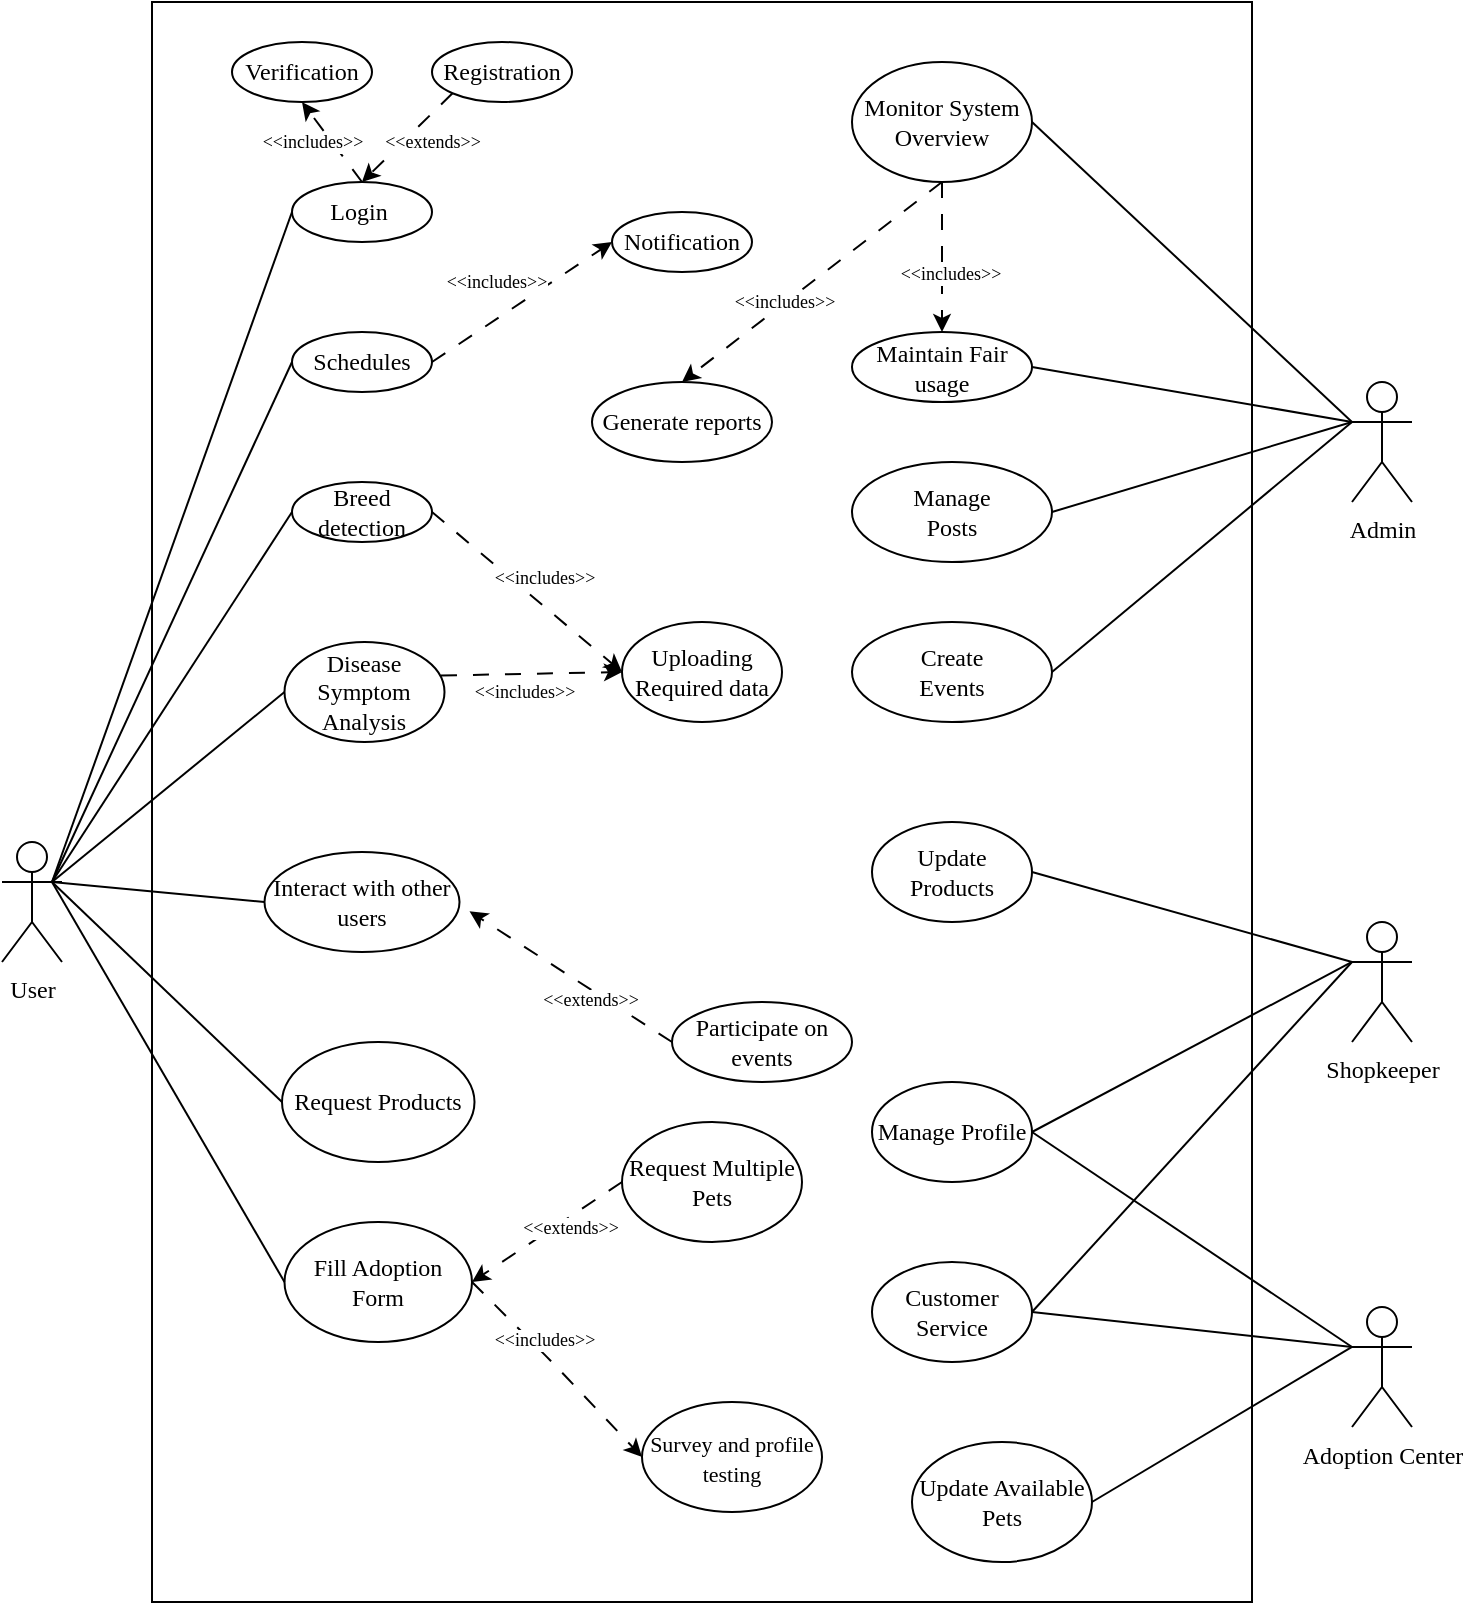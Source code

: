 <mxfile>
    <diagram name="Page-1" id="iORbgnvBgippz8paIsoZ">
        <mxGraphModel dx="1952" dy="1438" grid="1" gridSize="10" guides="1" tooltips="1" connect="1" arrows="1" fold="1" page="1" pageScale="1" pageWidth="850" pageHeight="1100" math="0" shadow="0">
            <root>
                <mxCell id="0"/>
                <mxCell id="1" parent="0"/>
                <mxCell id="1Ty97zVubNSYN03ZI4ie-52" value="" style="rounded=0;whiteSpace=wrap;html=1;fontFamily=Times New Roman;" parent="1" vertex="1">
                    <mxGeometry x="148" y="20" width="550" height="800" as="geometry"/>
                </mxCell>
                <mxCell id="Ac4uGBZOYyDW821UgbGF-1" value="&lt;font&gt;User&lt;/font&gt;" style="shape=umlActor;verticalLabelPosition=bottom;verticalAlign=top;html=1;outlineConnect=0;fontFamily=Times New Roman;" parent="1" vertex="1">
                    <mxGeometry x="73" y="440" width="30" height="60" as="geometry"/>
                </mxCell>
                <mxCell id="Ac4uGBZOYyDW821UgbGF-2" value="&lt;font&gt;Login&amp;nbsp;&lt;/font&gt;" style="ellipse;whiteSpace=wrap;html=1;fontFamily=Times New Roman;" parent="1" vertex="1">
                    <mxGeometry x="218" y="110" width="70" height="30" as="geometry"/>
                </mxCell>
                <mxCell id="Ac4uGBZOYyDW821UgbGF-4" value="&lt;font&gt;Verification&lt;/font&gt;" style="ellipse;whiteSpace=wrap;html=1;fontFamily=Times New Roman;" parent="1" vertex="1">
                    <mxGeometry x="188" y="40" width="70" height="30" as="geometry"/>
                </mxCell>
                <mxCell id="Ac4uGBZOYyDW821UgbGF-5" value="&lt;font&gt;Registration&lt;/font&gt;" style="ellipse;whiteSpace=wrap;html=1;fontFamily=Times New Roman;" parent="1" vertex="1">
                    <mxGeometry x="288" y="40" width="70" height="30" as="geometry"/>
                </mxCell>
                <mxCell id="Ac4uGBZOYyDW821UgbGF-9" value="" style="endArrow=none;html=1;rounded=0;exitX=1;exitY=0.333;exitDx=0;exitDy=0;exitPerimeter=0;entryX=0;entryY=0.5;entryDx=0;entryDy=0;fontFamily=Times New Roman;" parent="1" target="Ac4uGBZOYyDW821UgbGF-2" edge="1">
                    <mxGeometry width="50" height="50" relative="1" as="geometry">
                        <mxPoint x="98" y="460" as="sourcePoint"/>
                        <mxPoint x="348" y="220" as="targetPoint"/>
                    </mxGeometry>
                </mxCell>
                <mxCell id="Ac4uGBZOYyDW821UgbGF-11" value="&lt;font&gt;Schedules&lt;br&gt;&lt;/font&gt;" style="ellipse;whiteSpace=wrap;html=1;fontFamily=Times New Roman;" parent="1" vertex="1">
                    <mxGeometry x="218" y="185" width="70" height="30" as="geometry"/>
                </mxCell>
                <mxCell id="Ac4uGBZOYyDW821UgbGF-12" value="&lt;font&gt;Breed detection&lt;br&gt;&lt;/font&gt;" style="ellipse;whiteSpace=wrap;html=1;fontFamily=Times New Roman;" parent="1" vertex="1">
                    <mxGeometry x="218" y="260" width="70" height="30" as="geometry"/>
                </mxCell>
                <mxCell id="Ac4uGBZOYyDW821UgbGF-13" value="&lt;font&gt;Disease Symptom Analysis&lt;br&gt;&lt;/font&gt;" style="ellipse;whiteSpace=wrap;html=1;fontFamily=Times New Roman;" parent="1" vertex="1">
                    <mxGeometry x="214.25" y="340" width="80" height="50" as="geometry"/>
                </mxCell>
                <mxCell id="Ac4uGBZOYyDW821UgbGF-15" value="" style="endArrow=none;html=1;rounded=0;exitX=1;exitY=0.333;exitDx=0;exitDy=0;exitPerimeter=0;entryX=0;entryY=0.5;entryDx=0;entryDy=0;fontFamily=Times New Roman;" parent="1" target="Ac4uGBZOYyDW821UgbGF-11" edge="1">
                    <mxGeometry width="50" height="50" relative="1" as="geometry">
                        <mxPoint x="98" y="460" as="sourcePoint"/>
                        <mxPoint x="218" y="145" as="targetPoint"/>
                    </mxGeometry>
                </mxCell>
                <mxCell id="Ac4uGBZOYyDW821UgbGF-16" value="" style="endArrow=none;html=1;rounded=0;exitX=1;exitY=0.333;exitDx=0;exitDy=0;exitPerimeter=0;entryX=0;entryY=0.5;entryDx=0;entryDy=0;fontFamily=Times New Roman;" parent="1" target="Ac4uGBZOYyDW821UgbGF-12" edge="1">
                    <mxGeometry width="50" height="50" relative="1" as="geometry">
                        <mxPoint x="98" y="460" as="sourcePoint"/>
                        <mxPoint x="208" y="235" as="targetPoint"/>
                    </mxGeometry>
                </mxCell>
                <mxCell id="Ac4uGBZOYyDW821UgbGF-17" value="" style="endArrow=none;html=1;rounded=0;exitX=1;exitY=0.333;exitDx=0;exitDy=0;exitPerimeter=0;entryX=0;entryY=0.5;entryDx=0;entryDy=0;fontFamily=Times New Roman;" parent="1" target="Ac4uGBZOYyDW821UgbGF-13" edge="1">
                    <mxGeometry width="50" height="50" relative="1" as="geometry">
                        <mxPoint x="98" y="460" as="sourcePoint"/>
                        <mxPoint x="208" y="285" as="targetPoint"/>
                    </mxGeometry>
                </mxCell>
                <mxCell id="Ac4uGBZOYyDW821UgbGF-19" value="&lt;font&gt;Uploading Required data&lt;br&gt;&lt;/font&gt;" style="ellipse;whiteSpace=wrap;html=1;fontFamily=Times New Roman;" parent="1" vertex="1">
                    <mxGeometry x="383" y="330" width="80" height="50" as="geometry"/>
                </mxCell>
                <mxCell id="Ac4uGBZOYyDW821UgbGF-21" value="&lt;font&gt;Notification&lt;br&gt;&lt;/font&gt;" style="ellipse;whiteSpace=wrap;html=1;fontFamily=Times New Roman;" parent="1" vertex="1">
                    <mxGeometry x="378" y="125" width="70" height="30" as="geometry"/>
                </mxCell>
                <mxCell id="Ac4uGBZOYyDW821UgbGF-23" value="&lt;font&gt;Admin&lt;/font&gt;" style="shape=umlActor;verticalLabelPosition=bottom;verticalAlign=top;html=1;outlineConnect=0;fontFamily=Times New Roman;" parent="1" vertex="1">
                    <mxGeometry x="748" y="210" width="30" height="60" as="geometry"/>
                </mxCell>
                <mxCell id="Ac4uGBZOYyDW821UgbGF-24" value="&lt;font&gt;Monitor System Overview&lt;/font&gt;" style="ellipse;whiteSpace=wrap;html=1;fontFamily=Times New Roman;" parent="1" vertex="1">
                    <mxGeometry x="498" y="50" width="90" height="60" as="geometry"/>
                </mxCell>
                <mxCell id="Ac4uGBZOYyDW821UgbGF-29" value="" style="endArrow=none;html=1;rounded=0;entryX=0;entryY=0.333;entryDx=0;entryDy=0;entryPerimeter=0;exitX=1;exitY=0.5;exitDx=0;exitDy=0;fontFamily=Times New Roman;" parent="1" source="Ac4uGBZOYyDW821UgbGF-24" target="Ac4uGBZOYyDW821UgbGF-23" edge="1">
                    <mxGeometry width="50" height="50" relative="1" as="geometry">
                        <mxPoint x="428" y="350" as="sourcePoint"/>
                        <mxPoint x="478" y="300" as="targetPoint"/>
                    </mxGeometry>
                </mxCell>
                <mxCell id="Ac4uGBZOYyDW821UgbGF-30" value="&lt;font&gt;Generate reports&lt;/font&gt;" style="ellipse;whiteSpace=wrap;html=1;fontFamily=Times New Roman;" parent="1" vertex="1">
                    <mxGeometry x="368" y="210" width="90" height="40" as="geometry"/>
                </mxCell>
                <mxCell id="Ac4uGBZOYyDW821UgbGF-31" value="&lt;font&gt;Maintain Fair usage&lt;/font&gt;" style="ellipse;whiteSpace=wrap;html=1;fontFamily=Times New Roman;" parent="1" vertex="1">
                    <mxGeometry x="498" y="185" width="90" height="35" as="geometry"/>
                </mxCell>
                <mxCell id="2" value="&lt;font style=&quot;font-size: 9px;&quot;&gt;&amp;lt;&amp;lt;includes&amp;gt;&amp;gt;&lt;/font&gt;" style="endArrow=classic;html=1;entryX=0.5;entryY=1;entryDx=0;entryDy=0;exitX=0.5;exitY=0;exitDx=0;exitDy=0;dashed=1;dashPattern=8 8;fontFamily=Times New Roman;fontSize=9;" parent="1" source="Ac4uGBZOYyDW821UgbGF-2" target="Ac4uGBZOYyDW821UgbGF-4" edge="1">
                    <mxGeometry x="0.24" y="8" width="50" height="50" relative="1" as="geometry">
                        <mxPoint x="238" y="130" as="sourcePoint"/>
                        <mxPoint x="288" y="80" as="targetPoint"/>
                        <mxPoint as="offset"/>
                    </mxGeometry>
                </mxCell>
                <mxCell id="3" value="&amp;lt;&amp;lt;extends&amp;gt;&amp;gt;" style="endArrow=classic;html=1;dashed=1;dashPattern=8 8;fontFamily=Times New Roman;entryX=0.5;entryY=0;entryDx=0;entryDy=0;exitX=0;exitY=1;exitDx=0;exitDy=0;fontSize=9;" parent="1" source="Ac4uGBZOYyDW821UgbGF-5" target="Ac4uGBZOYyDW821UgbGF-2" edge="1">
                    <mxGeometry x="-0.231" y="10" width="50" height="50" relative="1" as="geometry">
                        <mxPoint x="268" y="130" as="sourcePoint"/>
                        <mxPoint x="358" y="20" as="targetPoint"/>
                        <mxPoint as="offset"/>
                    </mxGeometry>
                </mxCell>
                <mxCell id="5" value="&lt;font style=&quot;font-size: 9px;&quot;&gt;&amp;lt;&amp;lt;includes&amp;gt;&amp;gt;&lt;/font&gt;" style="endArrow=classic;html=1;entryX=0;entryY=0.5;entryDx=0;entryDy=0;exitX=1;exitY=0.5;exitDx=0;exitDy=0;dashed=1;dashPattern=8 8;fontFamily=Times New Roman;fontSize=9;" parent="1" source="Ac4uGBZOYyDW821UgbGF-11" target="Ac4uGBZOYyDW821UgbGF-21" edge="1">
                    <mxGeometry x="-0.091" y="15" width="50" height="50" relative="1" as="geometry">
                        <mxPoint x="383.013" y="289.998" as="sourcePoint"/>
                        <mxPoint x="332.98" y="245.51" as="targetPoint"/>
                        <mxPoint as="offset"/>
                    </mxGeometry>
                </mxCell>
                <mxCell id="8" value="&lt;font style=&quot;font-size: 9px;&quot;&gt;&amp;lt;&amp;lt;includes&amp;gt;&amp;gt;&lt;/font&gt;" style="endArrow=classic;html=1;entryX=0;entryY=0.5;entryDx=0;entryDy=0;exitX=0.978;exitY=0.335;exitDx=0;exitDy=0;dashed=1;dashPattern=8 8;exitPerimeter=0;fontFamily=Times New Roman;fontSize=9;" parent="1" source="Ac4uGBZOYyDW821UgbGF-13" target="Ac4uGBZOYyDW821UgbGF-19" edge="1">
                    <mxGeometry x="-0.082" y="-9" width="50" height="50" relative="1" as="geometry">
                        <mxPoint x="328.033" y="454.488" as="sourcePoint"/>
                        <mxPoint x="278" y="410" as="targetPoint"/>
                        <mxPoint as="offset"/>
                    </mxGeometry>
                </mxCell>
                <mxCell id="9" value="&lt;font style=&quot;font-size: 9px;&quot;&gt;&amp;lt;&amp;lt;includes&amp;gt;&amp;gt;&lt;/font&gt;" style="endArrow=classic;html=1;entryX=0;entryY=0.5;entryDx=0;entryDy=0;exitX=1;exitY=0.5;exitDx=0;exitDy=0;dashed=1;dashPattern=8 8;fontFamily=Times New Roman;fontSize=9;" parent="1" source="Ac4uGBZOYyDW821UgbGF-12" target="Ac4uGBZOYyDW821UgbGF-19" edge="1">
                    <mxGeometry x="0.035" y="11" width="50" height="50" relative="1" as="geometry">
                        <mxPoint x="338.033" y="464.488" as="sourcePoint"/>
                        <mxPoint x="288" y="420" as="targetPoint"/>
                        <mxPoint as="offset"/>
                    </mxGeometry>
                </mxCell>
                <mxCell id="12" value="&lt;font style=&quot;font-size: 9px;&quot;&gt;&amp;lt;&amp;lt;includes&amp;gt;&amp;gt;&lt;/font&gt;" style="endArrow=classic;html=1;entryX=0.5;entryY=0;entryDx=0;entryDy=0;exitX=0.5;exitY=1;exitDx=0;exitDy=0;dashed=1;dashPattern=8 8;fontFamily=Times New Roman;fontSize=9;" parent="1" source="Ac4uGBZOYyDW821UgbGF-24" target="Ac4uGBZOYyDW821UgbGF-31" edge="1">
                    <mxGeometry x="0.224" y="4" width="50" height="50" relative="1" as="geometry">
                        <mxPoint x="618.0" y="350" as="sourcePoint"/>
                        <mxPoint x="728.0" y="350" as="targetPoint"/>
                        <mxPoint as="offset"/>
                    </mxGeometry>
                </mxCell>
                <mxCell id="13" value="&lt;font style=&quot;font-size: 9px;&quot;&gt;&amp;lt;&amp;lt;includes&amp;gt;&amp;gt;&lt;/font&gt;" style="endArrow=classic;html=1;entryX=0.5;entryY=0;entryDx=0;entryDy=0;exitX=0.5;exitY=1;exitDx=0;exitDy=0;dashed=1;dashPattern=8 8;fontFamily=Times New Roman;fontSize=9;" parent="1" source="Ac4uGBZOYyDW821UgbGF-24" target="Ac4uGBZOYyDW821UgbGF-30" edge="1">
                    <mxGeometry x="0.211" y="-1" width="50" height="50" relative="1" as="geometry">
                        <mxPoint x="628.0" y="360" as="sourcePoint"/>
                        <mxPoint x="738.0" y="360" as="targetPoint"/>
                        <mxPoint as="offset"/>
                    </mxGeometry>
                </mxCell>
                <mxCell id="qObepZuyQJZVWiWu3ma1-17" value="&lt;font&gt;Interact with other users&lt;/font&gt;" style="ellipse;whiteSpace=wrap;html=1;fontFamily=Times New Roman;" parent="1" vertex="1">
                    <mxGeometry x="204.25" y="445" width="97.5" height="50" as="geometry"/>
                </mxCell>
                <mxCell id="qObepZuyQJZVWiWu3ma1-21" value="" style="endArrow=none;html=1;rounded=0;entryX=0;entryY=0.5;entryDx=0;entryDy=0;exitX=1;exitY=0.333;exitDx=0;exitDy=0;exitPerimeter=0;fontFamily=Times New Roman;" parent="1" target="qObepZuyQJZVWiWu3ma1-17" edge="1">
                    <mxGeometry width="50" height="50" relative="1" as="geometry">
                        <mxPoint x="98" y="460" as="sourcePoint"/>
                        <mxPoint x="223" y="415" as="targetPoint"/>
                    </mxGeometry>
                </mxCell>
                <mxCell id="qObepZuyQJZVWiWu3ma1-23" value="&amp;lt;&amp;lt;extends&amp;gt;&amp;gt;" style="endArrow=classic;html=1;dashed=1;dashPattern=8 8;fontFamily=Times New Roman;entryX=1;entryY=0.5;entryDx=0;entryDy=0;exitX=0;exitY=0.5;exitDx=0;exitDy=0;fontSize=9;" parent="1" source="qObepZuyQJZVWiWu3ma1-28" edge="1">
                    <mxGeometry x="-0.24" y="5" width="50" height="50" relative="1" as="geometry">
                        <mxPoint x="371.75" y="474.66" as="sourcePoint"/>
                        <mxPoint x="306.75" y="474.66" as="targetPoint"/>
                        <mxPoint as="offset"/>
                    </mxGeometry>
                </mxCell>
                <mxCell id="qObepZuyQJZVWiWu3ma1-28" value="&lt;font&gt;Participate on events&lt;/font&gt;" style="ellipse;whiteSpace=wrap;html=1;fontFamily=Times New Roman;" parent="1" vertex="1">
                    <mxGeometry x="408" y="520" width="90" height="40" as="geometry"/>
                </mxCell>
                <mxCell id="qObepZuyQJZVWiWu3ma1-31" value="&lt;font&gt;Manage &lt;br&gt;Posts&lt;/font&gt;" style="ellipse;whiteSpace=wrap;html=1;fontFamily=Times New Roman;" parent="1" vertex="1">
                    <mxGeometry x="498" y="250" width="100" height="50" as="geometry"/>
                </mxCell>
                <mxCell id="qObepZuyQJZVWiWu3ma1-32" value="&lt;font&gt;Create &lt;br&gt;Events&lt;/font&gt;" style="ellipse;whiteSpace=wrap;html=1;fontFamily=Times New Roman;" parent="1" vertex="1">
                    <mxGeometry x="498" y="330" width="100" height="50" as="geometry"/>
                </mxCell>
                <mxCell id="qObepZuyQJZVWiWu3ma1-36" value="" style="endArrow=none;html=1;rounded=0;exitX=1;exitY=0.5;exitDx=0;exitDy=0;fontFamily=Times New Roman;entryX=0;entryY=0.333;entryDx=0;entryDy=0;entryPerimeter=0;" parent="1" source="qObepZuyQJZVWiWu3ma1-32" target="Ac4uGBZOYyDW821UgbGF-23" edge="1">
                    <mxGeometry width="50" height="50" relative="1" as="geometry">
                        <mxPoint x="593" y="250" as="sourcePoint"/>
                        <mxPoint x="678" y="270" as="targetPoint"/>
                    </mxGeometry>
                </mxCell>
                <mxCell id="qObepZuyQJZVWiWu3ma1-38" value="" style="endArrow=none;html=1;rounded=0;entryX=0;entryY=0.333;entryDx=0;entryDy=0;entryPerimeter=0;exitX=1;exitY=0.5;exitDx=0;exitDy=0;fontFamily=Times New Roman;" parent="1" source="qObepZuyQJZVWiWu3ma1-31" target="Ac4uGBZOYyDW821UgbGF-23" edge="1">
                    <mxGeometry width="50" height="50" relative="1" as="geometry">
                        <mxPoint x="568" y="380" as="sourcePoint"/>
                        <mxPoint x="618" y="330" as="targetPoint"/>
                    </mxGeometry>
                </mxCell>
                <mxCell id="qObepZuyQJZVWiWu3ma1-40" value="&lt;font&gt;Request Products&lt;/font&gt;" style="ellipse;whiteSpace=wrap;html=1;fontFamily=Times New Roman;" parent="1" vertex="1">
                    <mxGeometry x="213" y="540" width="96.25" height="60" as="geometry"/>
                </mxCell>
                <mxCell id="1Ty97zVubNSYN03ZI4ie-13" value="" style="endArrow=none;html=1;rounded=0;entryX=1;entryY=0.5;entryDx=0;entryDy=0;exitX=0;exitY=0.333;exitDx=0;exitDy=0;exitPerimeter=0;fontFamily=Times New Roman;" parent="1" source="Ac4uGBZOYyDW821UgbGF-23" target="Ac4uGBZOYyDW821UgbGF-31" edge="1">
                    <mxGeometry width="50" height="50" relative="1" as="geometry">
                        <mxPoint x="408" y="320" as="sourcePoint"/>
                        <mxPoint x="458" y="270" as="targetPoint"/>
                    </mxGeometry>
                </mxCell>
                <mxCell id="1Ty97zVubNSYN03ZI4ie-15" value="" style="endArrow=none;html=1;rounded=0;entryX=0;entryY=0.5;entryDx=0;entryDy=0;exitX=1;exitY=0.333;exitDx=0;exitDy=0;exitPerimeter=0;fontFamily=Times New Roman;" parent="1" target="qObepZuyQJZVWiWu3ma1-40" edge="1">
                    <mxGeometry width="50" height="50" relative="1" as="geometry">
                        <mxPoint x="98" y="460" as="sourcePoint"/>
                        <mxPoint x="227" y="565" as="targetPoint"/>
                    </mxGeometry>
                </mxCell>
                <mxCell id="1Ty97zVubNSYN03ZI4ie-17" value="&lt;font&gt;Fill Adoption Form&lt;/font&gt;" style="ellipse;whiteSpace=wrap;html=1;fontFamily=Times New Roman;" parent="1" vertex="1">
                    <mxGeometry x="214.25" y="630" width="93.75" height="60" as="geometry"/>
                </mxCell>
                <mxCell id="1Ty97zVubNSYN03ZI4ie-20" value="&lt;font&gt;Request Multiple Pets&lt;/font&gt;" style="ellipse;whiteSpace=wrap;html=1;fontFamily=Times New Roman;" parent="1" vertex="1">
                    <mxGeometry x="383" y="580" width="90" height="60" as="geometry"/>
                </mxCell>
                <mxCell id="1Ty97zVubNSYN03ZI4ie-21" value="&lt;font style=&quot;font-size: 11px;&quot;&gt;&lt;font style=&quot;font-size: 11px;&quot;&gt;Survey &lt;/font&gt;&lt;span style=&quot;&quot;&gt;and profile testing&lt;/span&gt;&lt;/font&gt;" style="ellipse;whiteSpace=wrap;html=1;fontFamily=Times New Roman;" parent="1" vertex="1">
                    <mxGeometry x="393" y="720" width="90" height="55" as="geometry"/>
                </mxCell>
                <mxCell id="1Ty97zVubNSYN03ZI4ie-23" value="&amp;lt;&amp;lt;extends&amp;gt;&amp;gt;" style="endArrow=classic;html=1;dashed=1;dashPattern=8 8;fontFamily=Times New Roman;entryX=1;entryY=0.5;entryDx=0;entryDy=0;exitX=0;exitY=0.5;exitDx=0;exitDy=0;fontSize=9;" parent="1" source="1Ty97zVubNSYN03ZI4ie-20" target="1Ty97zVubNSYN03ZI4ie-17" edge="1">
                    <mxGeometry x="-0.24" y="5" width="50" height="50" relative="1" as="geometry">
                        <mxPoint x="381.75" y="554.66" as="sourcePoint"/>
                        <mxPoint x="316.75" y="554.66" as="targetPoint"/>
                        <mxPoint as="offset"/>
                    </mxGeometry>
                </mxCell>
                <mxCell id="1Ty97zVubNSYN03ZI4ie-24" value="&amp;lt;&amp;lt;includes&amp;gt;&amp;gt;" style="endArrow=classic;html=1;dashed=1;dashPattern=8 8;fontFamily=Times New Roman;entryX=0;entryY=0.5;entryDx=0;entryDy=0;exitX=1;exitY=0.5;exitDx=0;exitDy=0;fontSize=9;" parent="1" source="1Ty97zVubNSYN03ZI4ie-17" target="1Ty97zVubNSYN03ZI4ie-21" edge="1">
                    <mxGeometry x="-0.24" y="5" width="50" height="50" relative="1" as="geometry">
                        <mxPoint x="391.75" y="564.66" as="sourcePoint"/>
                        <mxPoint x="326.75" y="564.66" as="targetPoint"/>
                        <mxPoint as="offset"/>
                        <Array as="points">
                            <mxPoint x="348" y="700"/>
                        </Array>
                    </mxGeometry>
                </mxCell>
                <mxCell id="1Ty97zVubNSYN03ZI4ie-37" value="&lt;font&gt;Update Products&lt;/font&gt;" style="ellipse;whiteSpace=wrap;html=1;fontFamily=Times New Roman;" parent="1" vertex="1">
                    <mxGeometry x="508" y="430" width="80" height="50" as="geometry"/>
                </mxCell>
                <mxCell id="1Ty97zVubNSYN03ZI4ie-38" value="&lt;font&gt;Manage Profile&lt;/font&gt;" style="ellipse;whiteSpace=wrap;html=1;fontFamily=Times New Roman;" parent="1" vertex="1">
                    <mxGeometry x="508" y="560" width="80" height="50" as="geometry"/>
                </mxCell>
                <mxCell id="1Ty97zVubNSYN03ZI4ie-39" value="&lt;font&gt;Customer Service&lt;/font&gt;" style="ellipse;whiteSpace=wrap;html=1;fontFamily=Times New Roman;" parent="1" vertex="1">
                    <mxGeometry x="508" y="650" width="80" height="50" as="geometry"/>
                </mxCell>
                <mxCell id="1Ty97zVubNSYN03ZI4ie-40" value="&lt;font&gt;Update Available Pets&lt;/font&gt;" style="ellipse;whiteSpace=wrap;html=1;fontFamily=Times New Roman;" parent="1" vertex="1">
                    <mxGeometry x="528" y="740" width="90" height="60" as="geometry"/>
                </mxCell>
                <mxCell id="1Ty97zVubNSYN03ZI4ie-43" value="&lt;font&gt;Shopkeeper&lt;/font&gt;" style="shape=umlActor;verticalLabelPosition=bottom;verticalAlign=top;html=1;outlineConnect=0;fontFamily=Times New Roman;" parent="1" vertex="1">
                    <mxGeometry x="748" y="480" width="30" height="60" as="geometry"/>
                </mxCell>
                <mxCell id="1Ty97zVubNSYN03ZI4ie-44" value="" style="endArrow=none;html=1;rounded=0;exitX=0;exitY=0.333;exitDx=0;exitDy=0;exitPerimeter=0;entryX=1;entryY=0.5;entryDx=0;entryDy=0;fontFamily=Times New Roman;" parent="1" source="1Ty97zVubNSYN03ZI4ie-43" target="1Ty97zVubNSYN03ZI4ie-37" edge="1">
                    <mxGeometry width="50" height="50" relative="1" as="geometry">
                        <mxPoint x="768" y="705" as="sourcePoint"/>
                        <mxPoint x="608" y="660" as="targetPoint"/>
                    </mxGeometry>
                </mxCell>
                <mxCell id="1Ty97zVubNSYN03ZI4ie-45" value="" style="endArrow=none;html=1;rounded=0;exitX=0;exitY=0.333;exitDx=0;exitDy=0;exitPerimeter=0;entryX=1;entryY=0.5;entryDx=0;entryDy=0;fontFamily=Times New Roman;" parent="1" source="1Ty97zVubNSYN03ZI4ie-43" target="1Ty97zVubNSYN03ZI4ie-38" edge="1">
                    <mxGeometry width="50" height="50" relative="1" as="geometry">
                        <mxPoint x="748" y="690" as="sourcePoint"/>
                        <mxPoint x="628" y="675" as="targetPoint"/>
                    </mxGeometry>
                </mxCell>
                <mxCell id="1Ty97zVubNSYN03ZI4ie-46" value="" style="endArrow=none;html=1;rounded=0;exitX=0;exitY=0.333;exitDx=0;exitDy=0;exitPerimeter=0;entryX=1;entryY=0.5;entryDx=0;entryDy=0;fontFamily=Times New Roman;" parent="1" source="1Ty97zVubNSYN03ZI4ie-43" target="1Ty97zVubNSYN03ZI4ie-39" edge="1">
                    <mxGeometry width="50" height="50" relative="1" as="geometry">
                        <mxPoint x="758" y="700" as="sourcePoint"/>
                        <mxPoint x="638" y="685" as="targetPoint"/>
                    </mxGeometry>
                </mxCell>
                <mxCell id="1Ty97zVubNSYN03ZI4ie-47" value="&lt;font&gt;Adoption Center&lt;/font&gt;" style="shape=umlActor;verticalLabelPosition=bottom;verticalAlign=top;html=1;outlineConnect=0;fontFamily=Times New Roman;" parent="1" vertex="1">
                    <mxGeometry x="748" y="672.5" width="30" height="60" as="geometry"/>
                </mxCell>
                <mxCell id="1Ty97zVubNSYN03ZI4ie-49" value="" style="endArrow=none;html=1;rounded=0;exitX=0;exitY=0.333;exitDx=0;exitDy=0;exitPerimeter=0;entryX=1;entryY=0.5;entryDx=0;entryDy=0;fontFamily=Times New Roman;" parent="1" source="1Ty97zVubNSYN03ZI4ie-47" target="1Ty97zVubNSYN03ZI4ie-38" edge="1">
                    <mxGeometry width="50" height="50" relative="1" as="geometry">
                        <mxPoint x="748" y="690" as="sourcePoint"/>
                        <mxPoint x="628" y="675" as="targetPoint"/>
                    </mxGeometry>
                </mxCell>
                <mxCell id="1Ty97zVubNSYN03ZI4ie-50" value="" style="endArrow=none;html=1;rounded=0;exitX=0;exitY=0.333;exitDx=0;exitDy=0;exitPerimeter=0;entryX=1;entryY=0.5;entryDx=0;entryDy=0;fontFamily=Times New Roman;" parent="1" source="1Ty97zVubNSYN03ZI4ie-47" target="1Ty97zVubNSYN03ZI4ie-39" edge="1">
                    <mxGeometry width="50" height="50" relative="1" as="geometry">
                        <mxPoint x="758" y="700" as="sourcePoint"/>
                        <mxPoint x="638" y="685" as="targetPoint"/>
                    </mxGeometry>
                </mxCell>
                <mxCell id="1Ty97zVubNSYN03ZI4ie-51" value="" style="endArrow=none;html=1;rounded=0;exitX=0;exitY=0.333;exitDx=0;exitDy=0;exitPerimeter=0;entryX=1;entryY=0.5;entryDx=0;entryDy=0;fontFamily=Times New Roman;" parent="1" source="1Ty97zVubNSYN03ZI4ie-47" target="1Ty97zVubNSYN03ZI4ie-40" edge="1">
                    <mxGeometry width="50" height="50" relative="1" as="geometry">
                        <mxPoint x="768" y="710" as="sourcePoint"/>
                        <mxPoint x="648" y="695" as="targetPoint"/>
                    </mxGeometry>
                </mxCell>
                <mxCell id="1Ty97zVubNSYN03ZI4ie-55" value="" style="endArrow=none;html=1;rounded=0;exitX=0;exitY=0.5;exitDx=0;exitDy=0;entryX=1;entryY=0.333;entryDx=0;entryDy=0;entryPerimeter=0;fontFamily=Times New Roman;" parent="1" source="1Ty97zVubNSYN03ZI4ie-17" edge="1">
                    <mxGeometry width="50" height="50" relative="1" as="geometry">
                        <mxPoint x="418" y="500" as="sourcePoint"/>
                        <mxPoint x="98" y="460" as="targetPoint"/>
                    </mxGeometry>
                </mxCell>
            </root>
        </mxGraphModel>
    </diagram>
</mxfile>